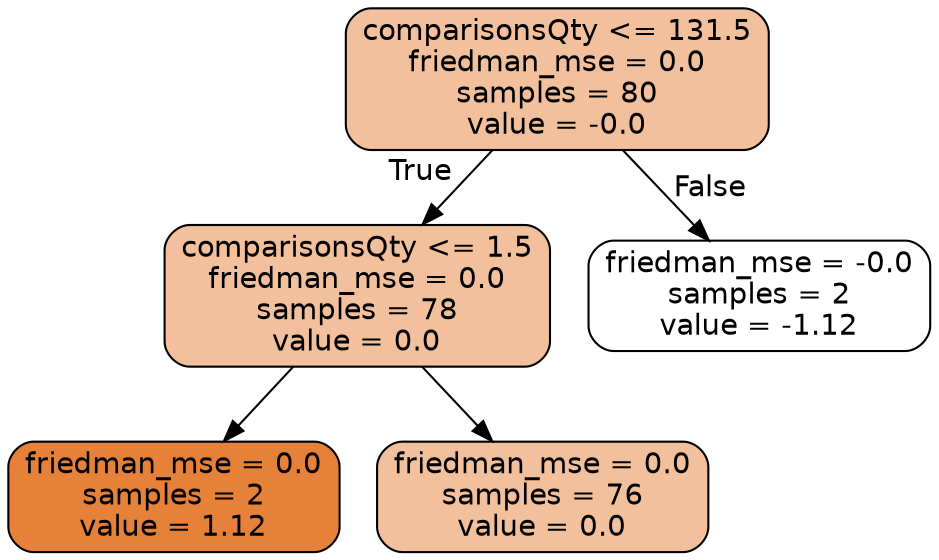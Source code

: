 digraph Tree {
node [shape=box, style="filled, rounded", color="black", fontname="helvetica"] ;
edge [fontname="helvetica"] ;
0 [label="comparisonsQty <= 131.5\nfriedman_mse = 0.0\nsamples = 80\nvalue = -0.0", fillcolor="#f2c09c"] ;
1 [label="comparisonsQty <= 1.5\nfriedman_mse = 0.0\nsamples = 78\nvalue = 0.0", fillcolor="#f2c09c"] ;
0 -> 1 [labeldistance=2.5, labelangle=45, headlabel="True"] ;
3 [label="friedman_mse = 0.0\nsamples = 2\nvalue = 1.12", fillcolor="#e58139"] ;
1 -> 3 ;
4 [label="friedman_mse = 0.0\nsamples = 76\nvalue = 0.0", fillcolor="#f2c09c"] ;
1 -> 4 ;
2 [label="friedman_mse = -0.0\nsamples = 2\nvalue = -1.12", fillcolor="#ffffff"] ;
0 -> 2 [labeldistance=2.5, labelangle=-45, headlabel="False"] ;
}